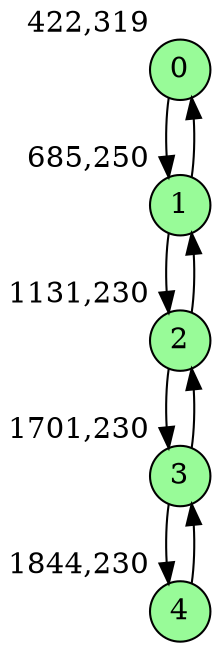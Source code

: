 digraph G {
graph [bgcolor=white]
node [shape=circle, style = filled, fillcolor=white,fixedsize=true, width=0.4, height=0.3 ]
0[xlabel="422,319", pos = "0,0!", fillcolor=palegreen ];
1[xlabel="685,250", pos = "4.10938,1.07813!", fillcolor=palegreen ];
2[xlabel="1131,230", pos = "11.0781,1.39063!", fillcolor=palegreen ];
3[xlabel="1701,230", pos = "19.9844,1.39063!", fillcolor=palegreen ];
4[xlabel="1844,230", pos = "22.2188,1.39063!", fillcolor=palegreen ];
0->1 ;
1->0 ;
1->2 ;
2->1 ;
2->3 ;
3->2 ;
3->4 ;
4->3 ;
}
